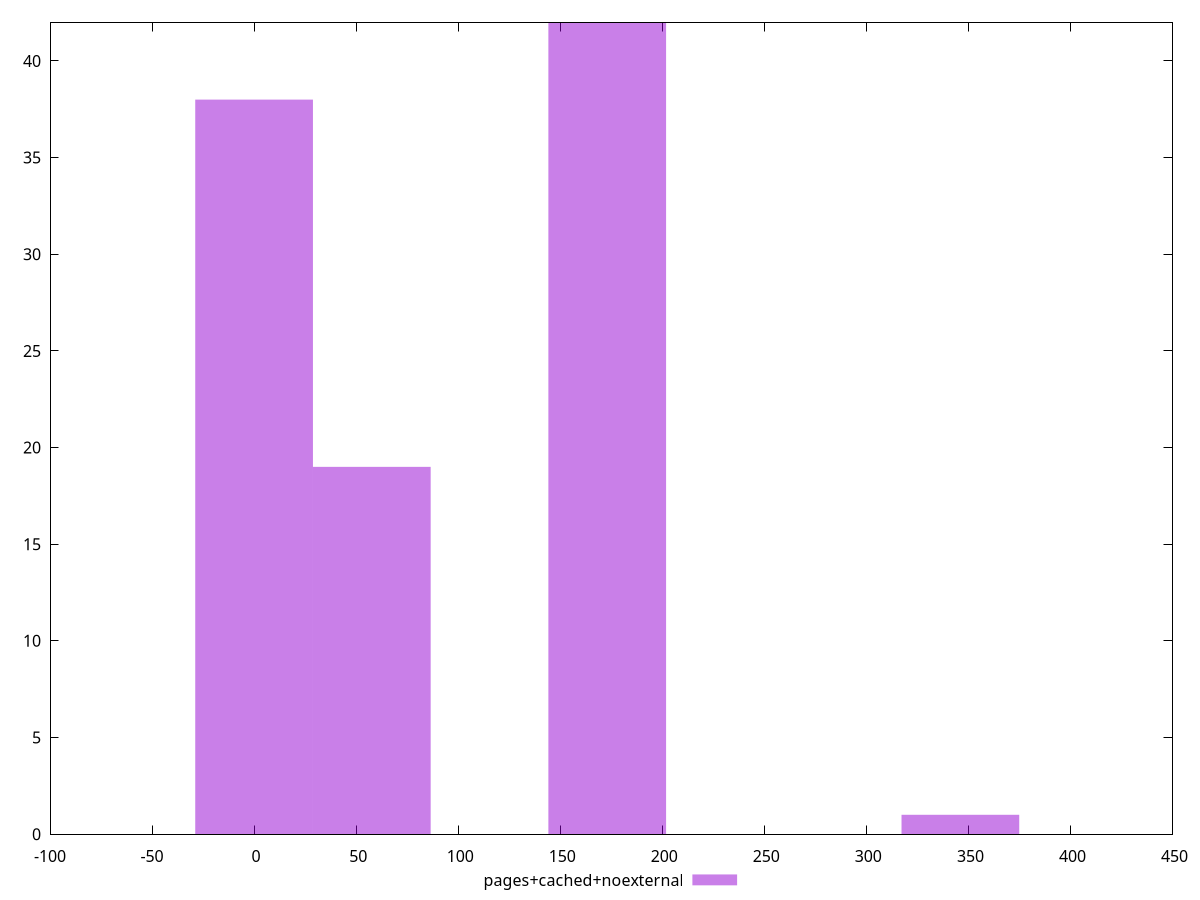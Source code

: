 $_pagesCachedNoexternal <<EOF
0 38
173.03191093305225 42
57.677303644350744 19
346.0638218661045 1
EOF
set key outside below
set terminal pngcairo
set output "report_00005_2020-11-02T22-26-11.212Z/uses-http2/pages+cached+noexternal//raw_hist.png"
set yrange [0:42]
set boxwidth 57.677303644350744
set style fill transparent solid 0.5 noborder
plot $_pagesCachedNoexternal title "pages+cached+noexternal" with boxes ,